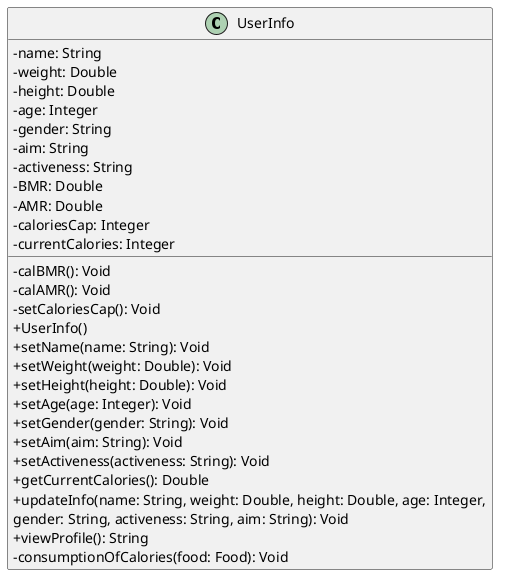 @startuml
skinparam classAttributeIconSize 0
class UserInfo {
    -name: String
    -weight: Double
    -height: Double
    -age: Integer
    -gender: String
    -aim: String
    -activeness: String
    -BMR: Double
    -AMR: Double
    -caloriesCap: Integer
    -currentCalories: Integer
    -calBMR(): Void
    -calAMR(): Void
    -setCaloriesCap(): Void
    +UserInfo()
    +setName(name: String): Void
    +setWeight(weight: Double): Void
    +setHeight(height: Double): Void
    +setAge(age: Integer): Void
    +setGender(gender: String): Void
    +setAim(aim: String): Void
    +setActiveness(activeness: String): Void
    +getCurrentCalories(): Double
    +updateInfo(name: String, weight: Double, height: Double, age: Integer,
                               gender: String, activeness: String, aim: String): Void
    +viewProfile(): String
    -consumptionOfCalories(food: Food): Void
}

@enduml